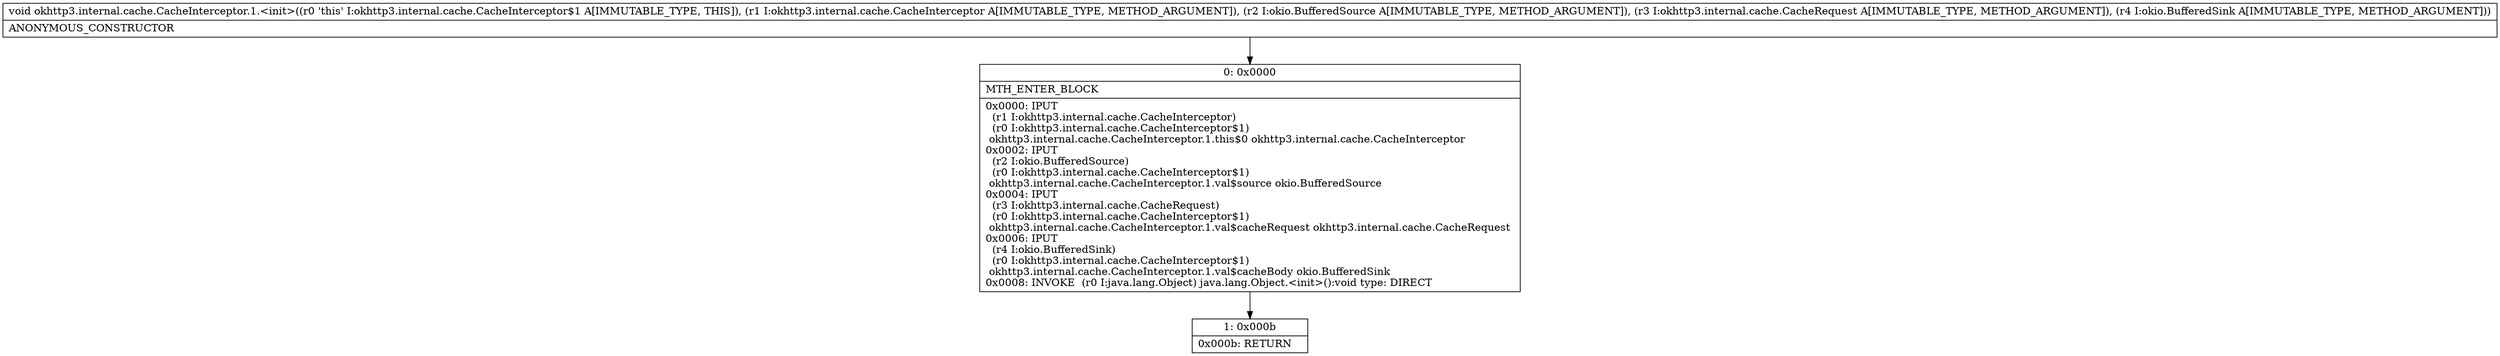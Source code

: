 digraph "CFG forokhttp3.internal.cache.CacheInterceptor.1.\<init\>(Lokhttp3\/internal\/cache\/CacheInterceptor;Lokio\/BufferedSource;Lokhttp3\/internal\/cache\/CacheRequest;Lokio\/BufferedSink;)V" {
Node_0 [shape=record,label="{0\:\ 0x0000|MTH_ENTER_BLOCK\l|0x0000: IPUT  \l  (r1 I:okhttp3.internal.cache.CacheInterceptor)\l  (r0 I:okhttp3.internal.cache.CacheInterceptor$1)\l okhttp3.internal.cache.CacheInterceptor.1.this$0 okhttp3.internal.cache.CacheInterceptor \l0x0002: IPUT  \l  (r2 I:okio.BufferedSource)\l  (r0 I:okhttp3.internal.cache.CacheInterceptor$1)\l okhttp3.internal.cache.CacheInterceptor.1.val$source okio.BufferedSource \l0x0004: IPUT  \l  (r3 I:okhttp3.internal.cache.CacheRequest)\l  (r0 I:okhttp3.internal.cache.CacheInterceptor$1)\l okhttp3.internal.cache.CacheInterceptor.1.val$cacheRequest okhttp3.internal.cache.CacheRequest \l0x0006: IPUT  \l  (r4 I:okio.BufferedSink)\l  (r0 I:okhttp3.internal.cache.CacheInterceptor$1)\l okhttp3.internal.cache.CacheInterceptor.1.val$cacheBody okio.BufferedSink \l0x0008: INVOKE  (r0 I:java.lang.Object) java.lang.Object.\<init\>():void type: DIRECT \l}"];
Node_1 [shape=record,label="{1\:\ 0x000b|0x000b: RETURN   \l}"];
MethodNode[shape=record,label="{void okhttp3.internal.cache.CacheInterceptor.1.\<init\>((r0 'this' I:okhttp3.internal.cache.CacheInterceptor$1 A[IMMUTABLE_TYPE, THIS]), (r1 I:okhttp3.internal.cache.CacheInterceptor A[IMMUTABLE_TYPE, METHOD_ARGUMENT]), (r2 I:okio.BufferedSource A[IMMUTABLE_TYPE, METHOD_ARGUMENT]), (r3 I:okhttp3.internal.cache.CacheRequest A[IMMUTABLE_TYPE, METHOD_ARGUMENT]), (r4 I:okio.BufferedSink A[IMMUTABLE_TYPE, METHOD_ARGUMENT]))  | ANONYMOUS_CONSTRUCTOR\l}"];
MethodNode -> Node_0;
Node_0 -> Node_1;
}

